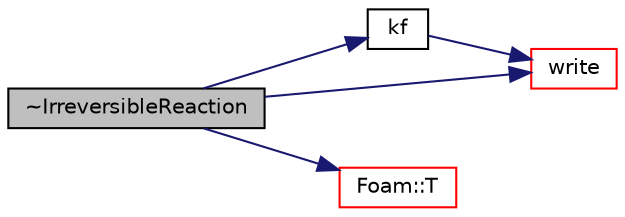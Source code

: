 digraph "~IrreversibleReaction"
{
  bgcolor="transparent";
  edge [fontname="Helvetica",fontsize="10",labelfontname="Helvetica",labelfontsize="10"];
  node [fontname="Helvetica",fontsize="10",shape=record];
  rankdir="LR";
  Node11 [label="~IrreversibleReaction",height=0.2,width=0.4,color="black", fillcolor="grey75", style="filled", fontcolor="black"];
  Node11 -> Node12 [color="midnightblue",fontsize="10",style="solid",fontname="Helvetica"];
  Node12 [label="kf",height=0.2,width=0.4,color="black",URL="$a31669.html#ae5cd124c004fbe29669769d275a8b321",tooltip="Forward rate constant. "];
  Node12 -> Node13 [color="midnightblue",fontsize="10",style="solid",fontname="Helvetica"];
  Node13 [label="write",height=0.2,width=0.4,color="red",URL="$a31669.html#a293fdfec8bdfbd5c3913ab4c9f3454ff",tooltip="Write. "];
  Node11 -> Node15 [color="midnightblue",fontsize="10",style="solid",fontname="Helvetica"];
  Node15 [label="Foam::T",height=0.2,width=0.4,color="red",URL="$a21851.html#ae57fda0abb14bb0944947c463c6e09d4"];
  Node11 -> Node13 [color="midnightblue",fontsize="10",style="solid",fontname="Helvetica"];
}
